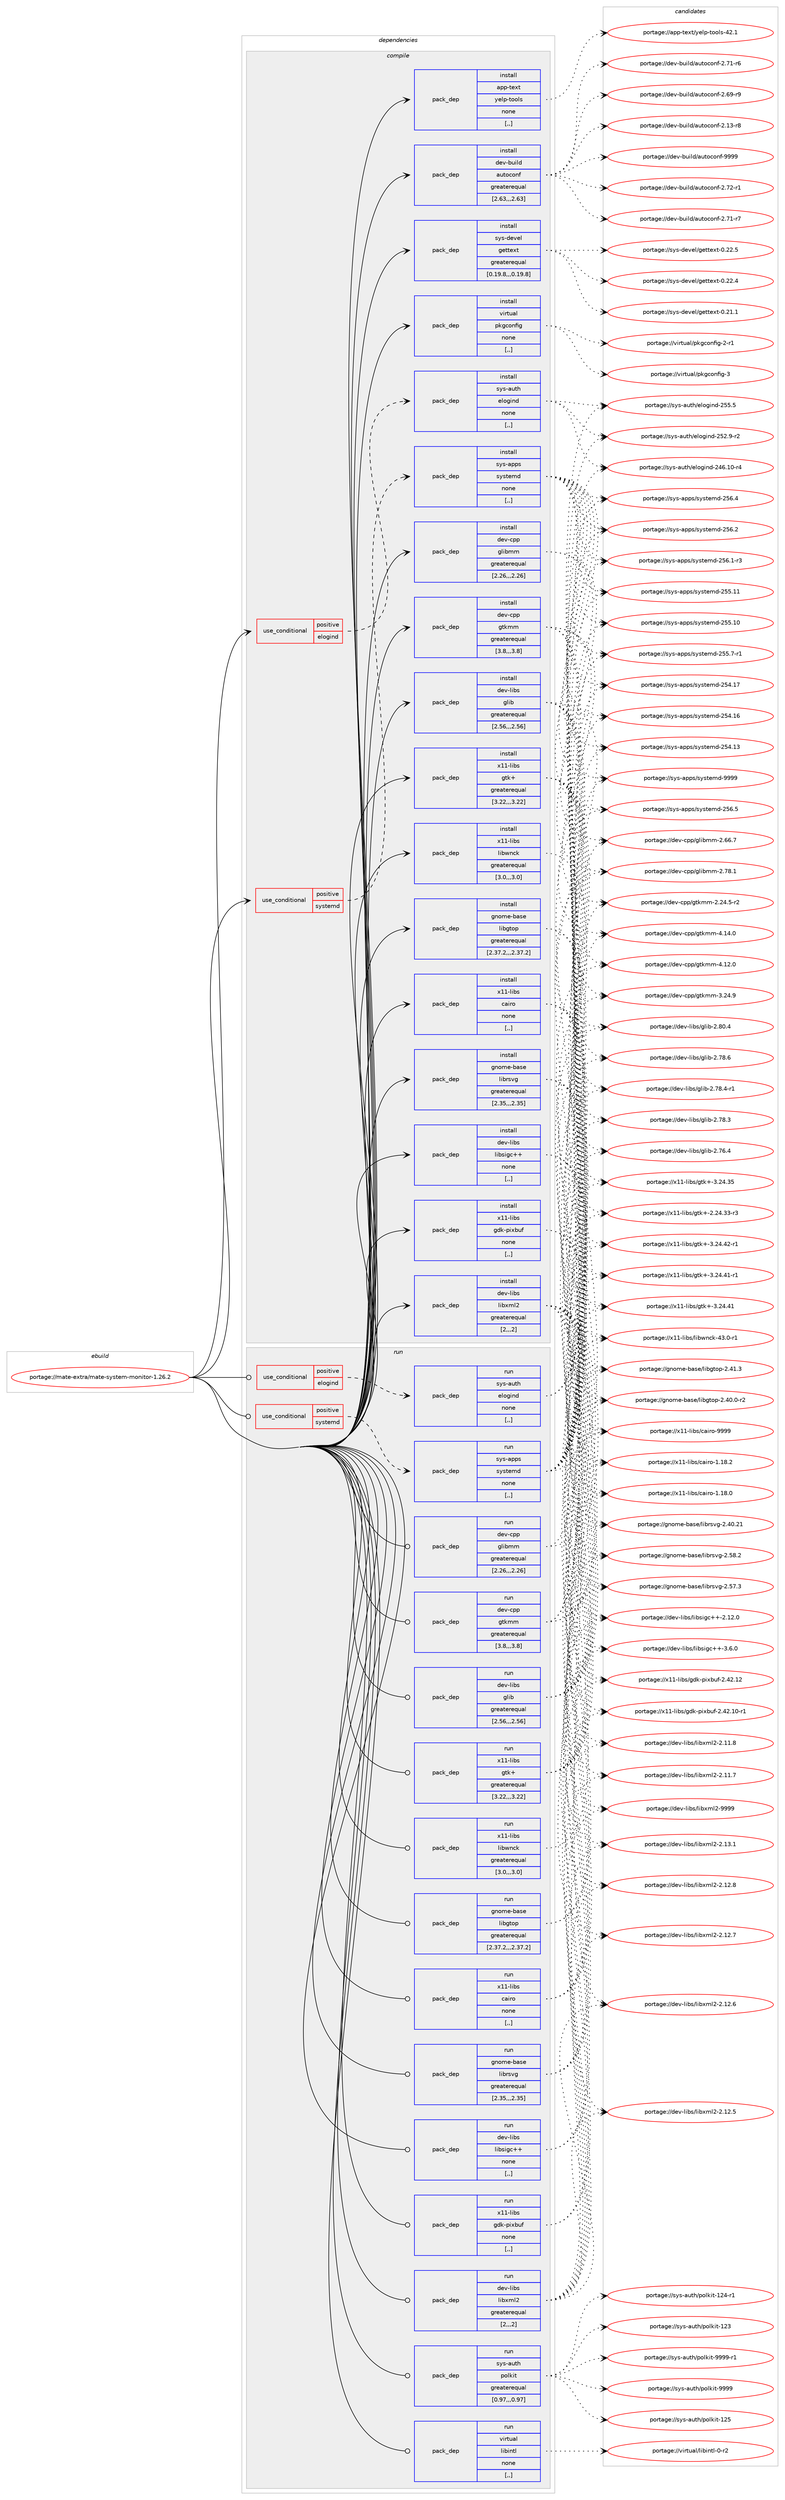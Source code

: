 digraph prolog {

# *************
# Graph options
# *************

newrank=true;
concentrate=true;
compound=true;
graph [rankdir=LR,fontname=Helvetica,fontsize=10,ranksep=1.5];#, ranksep=2.5, nodesep=0.2];
edge  [arrowhead=vee];
node  [fontname=Helvetica,fontsize=10];

# **********
# The ebuild
# **********

subgraph cluster_leftcol {
color=gray;
label=<<i>ebuild</i>>;
id [label="portage://mate-extra/mate-system-monitor-1.26.2", color=red, width=4, href="../mate-extra/mate-system-monitor-1.26.2.svg"];
}

# ****************
# The dependencies
# ****************

subgraph cluster_midcol {
color=gray;
label=<<i>dependencies</i>>;
subgraph cluster_compile {
fillcolor="#eeeeee";
style=filled;
label=<<i>compile</i>>;
subgraph cond203411 {
dependency790173 [label=<<TABLE BORDER="0" CELLBORDER="1" CELLSPACING="0" CELLPADDING="4"><TR><TD ROWSPAN="3" CELLPADDING="10">use_conditional</TD></TR><TR><TD>positive</TD></TR><TR><TD>elogind</TD></TR></TABLE>>, shape=none, color=red];
subgraph pack580688 {
dependency790174 [label=<<TABLE BORDER="0" CELLBORDER="1" CELLSPACING="0" CELLPADDING="4" WIDTH="220"><TR><TD ROWSPAN="6" CELLPADDING="30">pack_dep</TD></TR><TR><TD WIDTH="110">install</TD></TR><TR><TD>sys-auth</TD></TR><TR><TD>elogind</TD></TR><TR><TD>none</TD></TR><TR><TD>[,,]</TD></TR></TABLE>>, shape=none, color=blue];
}
dependency790173:e -> dependency790174:w [weight=20,style="dashed",arrowhead="vee"];
}
id:e -> dependency790173:w [weight=20,style="solid",arrowhead="vee"];
subgraph cond203412 {
dependency790175 [label=<<TABLE BORDER="0" CELLBORDER="1" CELLSPACING="0" CELLPADDING="4"><TR><TD ROWSPAN="3" CELLPADDING="10">use_conditional</TD></TR><TR><TD>positive</TD></TR><TR><TD>systemd</TD></TR></TABLE>>, shape=none, color=red];
subgraph pack580689 {
dependency790176 [label=<<TABLE BORDER="0" CELLBORDER="1" CELLSPACING="0" CELLPADDING="4" WIDTH="220"><TR><TD ROWSPAN="6" CELLPADDING="30">pack_dep</TD></TR><TR><TD WIDTH="110">install</TD></TR><TR><TD>sys-apps</TD></TR><TR><TD>systemd</TD></TR><TR><TD>none</TD></TR><TR><TD>[,,]</TD></TR></TABLE>>, shape=none, color=blue];
}
dependency790175:e -> dependency790176:w [weight=20,style="dashed",arrowhead="vee"];
}
id:e -> dependency790175:w [weight=20,style="solid",arrowhead="vee"];
subgraph pack580690 {
dependency790177 [label=<<TABLE BORDER="0" CELLBORDER="1" CELLSPACING="0" CELLPADDING="4" WIDTH="220"><TR><TD ROWSPAN="6" CELLPADDING="30">pack_dep</TD></TR><TR><TD WIDTH="110">install</TD></TR><TR><TD>app-text</TD></TR><TR><TD>yelp-tools</TD></TR><TR><TD>none</TD></TR><TR><TD>[,,]</TD></TR></TABLE>>, shape=none, color=blue];
}
id:e -> dependency790177:w [weight=20,style="solid",arrowhead="vee"];
subgraph pack580691 {
dependency790178 [label=<<TABLE BORDER="0" CELLBORDER="1" CELLSPACING="0" CELLPADDING="4" WIDTH="220"><TR><TD ROWSPAN="6" CELLPADDING="30">pack_dep</TD></TR><TR><TD WIDTH="110">install</TD></TR><TR><TD>dev-build</TD></TR><TR><TD>autoconf</TD></TR><TR><TD>greaterequal</TD></TR><TR><TD>[2.63,,,2.63]</TD></TR></TABLE>>, shape=none, color=blue];
}
id:e -> dependency790178:w [weight=20,style="solid",arrowhead="vee"];
subgraph pack580692 {
dependency790179 [label=<<TABLE BORDER="0" CELLBORDER="1" CELLSPACING="0" CELLPADDING="4" WIDTH="220"><TR><TD ROWSPAN="6" CELLPADDING="30">pack_dep</TD></TR><TR><TD WIDTH="110">install</TD></TR><TR><TD>dev-cpp</TD></TR><TR><TD>glibmm</TD></TR><TR><TD>greaterequal</TD></TR><TR><TD>[2.26,,,2.26]</TD></TR></TABLE>>, shape=none, color=blue];
}
id:e -> dependency790179:w [weight=20,style="solid",arrowhead="vee"];
subgraph pack580693 {
dependency790180 [label=<<TABLE BORDER="0" CELLBORDER="1" CELLSPACING="0" CELLPADDING="4" WIDTH="220"><TR><TD ROWSPAN="6" CELLPADDING="30">pack_dep</TD></TR><TR><TD WIDTH="110">install</TD></TR><TR><TD>dev-cpp</TD></TR><TR><TD>gtkmm</TD></TR><TR><TD>greaterequal</TD></TR><TR><TD>[3.8,,,3.8]</TD></TR></TABLE>>, shape=none, color=blue];
}
id:e -> dependency790180:w [weight=20,style="solid",arrowhead="vee"];
subgraph pack580694 {
dependency790181 [label=<<TABLE BORDER="0" CELLBORDER="1" CELLSPACING="0" CELLPADDING="4" WIDTH="220"><TR><TD ROWSPAN="6" CELLPADDING="30">pack_dep</TD></TR><TR><TD WIDTH="110">install</TD></TR><TR><TD>dev-libs</TD></TR><TR><TD>glib</TD></TR><TR><TD>greaterequal</TD></TR><TR><TD>[2.56,,,2.56]</TD></TR></TABLE>>, shape=none, color=blue];
}
id:e -> dependency790181:w [weight=20,style="solid",arrowhead="vee"];
subgraph pack580695 {
dependency790182 [label=<<TABLE BORDER="0" CELLBORDER="1" CELLSPACING="0" CELLPADDING="4" WIDTH="220"><TR><TD ROWSPAN="6" CELLPADDING="30">pack_dep</TD></TR><TR><TD WIDTH="110">install</TD></TR><TR><TD>dev-libs</TD></TR><TR><TD>libsigc++</TD></TR><TR><TD>none</TD></TR><TR><TD>[,,]</TD></TR></TABLE>>, shape=none, color=blue];
}
id:e -> dependency790182:w [weight=20,style="solid",arrowhead="vee"];
subgraph pack580696 {
dependency790183 [label=<<TABLE BORDER="0" CELLBORDER="1" CELLSPACING="0" CELLPADDING="4" WIDTH="220"><TR><TD ROWSPAN="6" CELLPADDING="30">pack_dep</TD></TR><TR><TD WIDTH="110">install</TD></TR><TR><TD>dev-libs</TD></TR><TR><TD>libxml2</TD></TR><TR><TD>greaterequal</TD></TR><TR><TD>[2,,,2]</TD></TR></TABLE>>, shape=none, color=blue];
}
id:e -> dependency790183:w [weight=20,style="solid",arrowhead="vee"];
subgraph pack580697 {
dependency790184 [label=<<TABLE BORDER="0" CELLBORDER="1" CELLSPACING="0" CELLPADDING="4" WIDTH="220"><TR><TD ROWSPAN="6" CELLPADDING="30">pack_dep</TD></TR><TR><TD WIDTH="110">install</TD></TR><TR><TD>gnome-base</TD></TR><TR><TD>libgtop</TD></TR><TR><TD>greaterequal</TD></TR><TR><TD>[2.37.2,,,2.37.2]</TD></TR></TABLE>>, shape=none, color=blue];
}
id:e -> dependency790184:w [weight=20,style="solid",arrowhead="vee"];
subgraph pack580698 {
dependency790185 [label=<<TABLE BORDER="0" CELLBORDER="1" CELLSPACING="0" CELLPADDING="4" WIDTH="220"><TR><TD ROWSPAN="6" CELLPADDING="30">pack_dep</TD></TR><TR><TD WIDTH="110">install</TD></TR><TR><TD>gnome-base</TD></TR><TR><TD>librsvg</TD></TR><TR><TD>greaterequal</TD></TR><TR><TD>[2.35,,,2.35]</TD></TR></TABLE>>, shape=none, color=blue];
}
id:e -> dependency790185:w [weight=20,style="solid",arrowhead="vee"];
subgraph pack580699 {
dependency790186 [label=<<TABLE BORDER="0" CELLBORDER="1" CELLSPACING="0" CELLPADDING="4" WIDTH="220"><TR><TD ROWSPAN="6" CELLPADDING="30">pack_dep</TD></TR><TR><TD WIDTH="110">install</TD></TR><TR><TD>sys-devel</TD></TR><TR><TD>gettext</TD></TR><TR><TD>greaterequal</TD></TR><TR><TD>[0.19.8,,,0.19.8]</TD></TR></TABLE>>, shape=none, color=blue];
}
id:e -> dependency790186:w [weight=20,style="solid",arrowhead="vee"];
subgraph pack580700 {
dependency790187 [label=<<TABLE BORDER="0" CELLBORDER="1" CELLSPACING="0" CELLPADDING="4" WIDTH="220"><TR><TD ROWSPAN="6" CELLPADDING="30">pack_dep</TD></TR><TR><TD WIDTH="110">install</TD></TR><TR><TD>virtual</TD></TR><TR><TD>pkgconfig</TD></TR><TR><TD>none</TD></TR><TR><TD>[,,]</TD></TR></TABLE>>, shape=none, color=blue];
}
id:e -> dependency790187:w [weight=20,style="solid",arrowhead="vee"];
subgraph pack580701 {
dependency790188 [label=<<TABLE BORDER="0" CELLBORDER="1" CELLSPACING="0" CELLPADDING="4" WIDTH="220"><TR><TD ROWSPAN="6" CELLPADDING="30">pack_dep</TD></TR><TR><TD WIDTH="110">install</TD></TR><TR><TD>x11-libs</TD></TR><TR><TD>cairo</TD></TR><TR><TD>none</TD></TR><TR><TD>[,,]</TD></TR></TABLE>>, shape=none, color=blue];
}
id:e -> dependency790188:w [weight=20,style="solid",arrowhead="vee"];
subgraph pack580702 {
dependency790189 [label=<<TABLE BORDER="0" CELLBORDER="1" CELLSPACING="0" CELLPADDING="4" WIDTH="220"><TR><TD ROWSPAN="6" CELLPADDING="30">pack_dep</TD></TR><TR><TD WIDTH="110">install</TD></TR><TR><TD>x11-libs</TD></TR><TR><TD>gdk-pixbuf</TD></TR><TR><TD>none</TD></TR><TR><TD>[,,]</TD></TR></TABLE>>, shape=none, color=blue];
}
id:e -> dependency790189:w [weight=20,style="solid",arrowhead="vee"];
subgraph pack580703 {
dependency790190 [label=<<TABLE BORDER="0" CELLBORDER="1" CELLSPACING="0" CELLPADDING="4" WIDTH="220"><TR><TD ROWSPAN="6" CELLPADDING="30">pack_dep</TD></TR><TR><TD WIDTH="110">install</TD></TR><TR><TD>x11-libs</TD></TR><TR><TD>gtk+</TD></TR><TR><TD>greaterequal</TD></TR><TR><TD>[3.22,,,3.22]</TD></TR></TABLE>>, shape=none, color=blue];
}
id:e -> dependency790190:w [weight=20,style="solid",arrowhead="vee"];
subgraph pack580704 {
dependency790191 [label=<<TABLE BORDER="0" CELLBORDER="1" CELLSPACING="0" CELLPADDING="4" WIDTH="220"><TR><TD ROWSPAN="6" CELLPADDING="30">pack_dep</TD></TR><TR><TD WIDTH="110">install</TD></TR><TR><TD>x11-libs</TD></TR><TR><TD>libwnck</TD></TR><TR><TD>greaterequal</TD></TR><TR><TD>[3.0,,,3.0]</TD></TR></TABLE>>, shape=none, color=blue];
}
id:e -> dependency790191:w [weight=20,style="solid",arrowhead="vee"];
}
subgraph cluster_compileandrun {
fillcolor="#eeeeee";
style=filled;
label=<<i>compile and run</i>>;
}
subgraph cluster_run {
fillcolor="#eeeeee";
style=filled;
label=<<i>run</i>>;
subgraph cond203413 {
dependency790192 [label=<<TABLE BORDER="0" CELLBORDER="1" CELLSPACING="0" CELLPADDING="4"><TR><TD ROWSPAN="3" CELLPADDING="10">use_conditional</TD></TR><TR><TD>positive</TD></TR><TR><TD>elogind</TD></TR></TABLE>>, shape=none, color=red];
subgraph pack580705 {
dependency790193 [label=<<TABLE BORDER="0" CELLBORDER="1" CELLSPACING="0" CELLPADDING="4" WIDTH="220"><TR><TD ROWSPAN="6" CELLPADDING="30">pack_dep</TD></TR><TR><TD WIDTH="110">run</TD></TR><TR><TD>sys-auth</TD></TR><TR><TD>elogind</TD></TR><TR><TD>none</TD></TR><TR><TD>[,,]</TD></TR></TABLE>>, shape=none, color=blue];
}
dependency790192:e -> dependency790193:w [weight=20,style="dashed",arrowhead="vee"];
}
id:e -> dependency790192:w [weight=20,style="solid",arrowhead="odot"];
subgraph cond203414 {
dependency790194 [label=<<TABLE BORDER="0" CELLBORDER="1" CELLSPACING="0" CELLPADDING="4"><TR><TD ROWSPAN="3" CELLPADDING="10">use_conditional</TD></TR><TR><TD>positive</TD></TR><TR><TD>systemd</TD></TR></TABLE>>, shape=none, color=red];
subgraph pack580706 {
dependency790195 [label=<<TABLE BORDER="0" CELLBORDER="1" CELLSPACING="0" CELLPADDING="4" WIDTH="220"><TR><TD ROWSPAN="6" CELLPADDING="30">pack_dep</TD></TR><TR><TD WIDTH="110">run</TD></TR><TR><TD>sys-apps</TD></TR><TR><TD>systemd</TD></TR><TR><TD>none</TD></TR><TR><TD>[,,]</TD></TR></TABLE>>, shape=none, color=blue];
}
dependency790194:e -> dependency790195:w [weight=20,style="dashed",arrowhead="vee"];
}
id:e -> dependency790194:w [weight=20,style="solid",arrowhead="odot"];
subgraph pack580707 {
dependency790196 [label=<<TABLE BORDER="0" CELLBORDER="1" CELLSPACING="0" CELLPADDING="4" WIDTH="220"><TR><TD ROWSPAN="6" CELLPADDING="30">pack_dep</TD></TR><TR><TD WIDTH="110">run</TD></TR><TR><TD>dev-cpp</TD></TR><TR><TD>glibmm</TD></TR><TR><TD>greaterequal</TD></TR><TR><TD>[2.26,,,2.26]</TD></TR></TABLE>>, shape=none, color=blue];
}
id:e -> dependency790196:w [weight=20,style="solid",arrowhead="odot"];
subgraph pack580708 {
dependency790197 [label=<<TABLE BORDER="0" CELLBORDER="1" CELLSPACING="0" CELLPADDING="4" WIDTH="220"><TR><TD ROWSPAN="6" CELLPADDING="30">pack_dep</TD></TR><TR><TD WIDTH="110">run</TD></TR><TR><TD>dev-cpp</TD></TR><TR><TD>gtkmm</TD></TR><TR><TD>greaterequal</TD></TR><TR><TD>[3.8,,,3.8]</TD></TR></TABLE>>, shape=none, color=blue];
}
id:e -> dependency790197:w [weight=20,style="solid",arrowhead="odot"];
subgraph pack580709 {
dependency790198 [label=<<TABLE BORDER="0" CELLBORDER="1" CELLSPACING="0" CELLPADDING="4" WIDTH="220"><TR><TD ROWSPAN="6" CELLPADDING="30">pack_dep</TD></TR><TR><TD WIDTH="110">run</TD></TR><TR><TD>dev-libs</TD></TR><TR><TD>glib</TD></TR><TR><TD>greaterequal</TD></TR><TR><TD>[2.56,,,2.56]</TD></TR></TABLE>>, shape=none, color=blue];
}
id:e -> dependency790198:w [weight=20,style="solid",arrowhead="odot"];
subgraph pack580710 {
dependency790199 [label=<<TABLE BORDER="0" CELLBORDER="1" CELLSPACING="0" CELLPADDING="4" WIDTH="220"><TR><TD ROWSPAN="6" CELLPADDING="30">pack_dep</TD></TR><TR><TD WIDTH="110">run</TD></TR><TR><TD>dev-libs</TD></TR><TR><TD>libsigc++</TD></TR><TR><TD>none</TD></TR><TR><TD>[,,]</TD></TR></TABLE>>, shape=none, color=blue];
}
id:e -> dependency790199:w [weight=20,style="solid",arrowhead="odot"];
subgraph pack580711 {
dependency790200 [label=<<TABLE BORDER="0" CELLBORDER="1" CELLSPACING="0" CELLPADDING="4" WIDTH="220"><TR><TD ROWSPAN="6" CELLPADDING="30">pack_dep</TD></TR><TR><TD WIDTH="110">run</TD></TR><TR><TD>dev-libs</TD></TR><TR><TD>libxml2</TD></TR><TR><TD>greaterequal</TD></TR><TR><TD>[2,,,2]</TD></TR></TABLE>>, shape=none, color=blue];
}
id:e -> dependency790200:w [weight=20,style="solid",arrowhead="odot"];
subgraph pack580712 {
dependency790201 [label=<<TABLE BORDER="0" CELLBORDER="1" CELLSPACING="0" CELLPADDING="4" WIDTH="220"><TR><TD ROWSPAN="6" CELLPADDING="30">pack_dep</TD></TR><TR><TD WIDTH="110">run</TD></TR><TR><TD>gnome-base</TD></TR><TR><TD>libgtop</TD></TR><TR><TD>greaterequal</TD></TR><TR><TD>[2.37.2,,,2.37.2]</TD></TR></TABLE>>, shape=none, color=blue];
}
id:e -> dependency790201:w [weight=20,style="solid",arrowhead="odot"];
subgraph pack580713 {
dependency790202 [label=<<TABLE BORDER="0" CELLBORDER="1" CELLSPACING="0" CELLPADDING="4" WIDTH="220"><TR><TD ROWSPAN="6" CELLPADDING="30">pack_dep</TD></TR><TR><TD WIDTH="110">run</TD></TR><TR><TD>gnome-base</TD></TR><TR><TD>librsvg</TD></TR><TR><TD>greaterequal</TD></TR><TR><TD>[2.35,,,2.35]</TD></TR></TABLE>>, shape=none, color=blue];
}
id:e -> dependency790202:w [weight=20,style="solid",arrowhead="odot"];
subgraph pack580714 {
dependency790203 [label=<<TABLE BORDER="0" CELLBORDER="1" CELLSPACING="0" CELLPADDING="4" WIDTH="220"><TR><TD ROWSPAN="6" CELLPADDING="30">pack_dep</TD></TR><TR><TD WIDTH="110">run</TD></TR><TR><TD>sys-auth</TD></TR><TR><TD>polkit</TD></TR><TR><TD>greaterequal</TD></TR><TR><TD>[0.97,,,0.97]</TD></TR></TABLE>>, shape=none, color=blue];
}
id:e -> dependency790203:w [weight=20,style="solid",arrowhead="odot"];
subgraph pack580715 {
dependency790204 [label=<<TABLE BORDER="0" CELLBORDER="1" CELLSPACING="0" CELLPADDING="4" WIDTH="220"><TR><TD ROWSPAN="6" CELLPADDING="30">pack_dep</TD></TR><TR><TD WIDTH="110">run</TD></TR><TR><TD>virtual</TD></TR><TR><TD>libintl</TD></TR><TR><TD>none</TD></TR><TR><TD>[,,]</TD></TR></TABLE>>, shape=none, color=blue];
}
id:e -> dependency790204:w [weight=20,style="solid",arrowhead="odot"];
subgraph pack580716 {
dependency790205 [label=<<TABLE BORDER="0" CELLBORDER="1" CELLSPACING="0" CELLPADDING="4" WIDTH="220"><TR><TD ROWSPAN="6" CELLPADDING="30">pack_dep</TD></TR><TR><TD WIDTH="110">run</TD></TR><TR><TD>x11-libs</TD></TR><TR><TD>cairo</TD></TR><TR><TD>none</TD></TR><TR><TD>[,,]</TD></TR></TABLE>>, shape=none, color=blue];
}
id:e -> dependency790205:w [weight=20,style="solid",arrowhead="odot"];
subgraph pack580717 {
dependency790206 [label=<<TABLE BORDER="0" CELLBORDER="1" CELLSPACING="0" CELLPADDING="4" WIDTH="220"><TR><TD ROWSPAN="6" CELLPADDING="30">pack_dep</TD></TR><TR><TD WIDTH="110">run</TD></TR><TR><TD>x11-libs</TD></TR><TR><TD>gdk-pixbuf</TD></TR><TR><TD>none</TD></TR><TR><TD>[,,]</TD></TR></TABLE>>, shape=none, color=blue];
}
id:e -> dependency790206:w [weight=20,style="solid",arrowhead="odot"];
subgraph pack580718 {
dependency790207 [label=<<TABLE BORDER="0" CELLBORDER="1" CELLSPACING="0" CELLPADDING="4" WIDTH="220"><TR><TD ROWSPAN="6" CELLPADDING="30">pack_dep</TD></TR><TR><TD WIDTH="110">run</TD></TR><TR><TD>x11-libs</TD></TR><TR><TD>gtk+</TD></TR><TR><TD>greaterequal</TD></TR><TR><TD>[3.22,,,3.22]</TD></TR></TABLE>>, shape=none, color=blue];
}
id:e -> dependency790207:w [weight=20,style="solid",arrowhead="odot"];
subgraph pack580719 {
dependency790208 [label=<<TABLE BORDER="0" CELLBORDER="1" CELLSPACING="0" CELLPADDING="4" WIDTH="220"><TR><TD ROWSPAN="6" CELLPADDING="30">pack_dep</TD></TR><TR><TD WIDTH="110">run</TD></TR><TR><TD>x11-libs</TD></TR><TR><TD>libwnck</TD></TR><TR><TD>greaterequal</TD></TR><TR><TD>[3.0,,,3.0]</TD></TR></TABLE>>, shape=none, color=blue];
}
id:e -> dependency790208:w [weight=20,style="solid",arrowhead="odot"];
}
}

# **************
# The candidates
# **************

subgraph cluster_choices {
rank=same;
color=gray;
label=<<i>candidates</i>>;

subgraph choice580688 {
color=black;
nodesep=1;
choice115121115459711711610447101108111103105110100455053534653 [label="portage://sys-auth/elogind-255.5", color=red, width=4,href="../sys-auth/elogind-255.5.svg"];
choice1151211154597117116104471011081111031051101004550535046574511450 [label="portage://sys-auth/elogind-252.9-r2", color=red, width=4,href="../sys-auth/elogind-252.9-r2.svg"];
choice115121115459711711610447101108111103105110100455052544649484511452 [label="portage://sys-auth/elogind-246.10-r4", color=red, width=4,href="../sys-auth/elogind-246.10-r4.svg"];
dependency790174:e -> choice115121115459711711610447101108111103105110100455053534653:w [style=dotted,weight="100"];
dependency790174:e -> choice1151211154597117116104471011081111031051101004550535046574511450:w [style=dotted,weight="100"];
dependency790174:e -> choice115121115459711711610447101108111103105110100455052544649484511452:w [style=dotted,weight="100"];
}
subgraph choice580689 {
color=black;
nodesep=1;
choice1151211154597112112115471151211151161011091004557575757 [label="portage://sys-apps/systemd-9999", color=red, width=4,href="../sys-apps/systemd-9999.svg"];
choice115121115459711211211547115121115116101109100455053544653 [label="portage://sys-apps/systemd-256.5", color=red, width=4,href="../sys-apps/systemd-256.5.svg"];
choice115121115459711211211547115121115116101109100455053544652 [label="portage://sys-apps/systemd-256.4", color=red, width=4,href="../sys-apps/systemd-256.4.svg"];
choice115121115459711211211547115121115116101109100455053544650 [label="portage://sys-apps/systemd-256.2", color=red, width=4,href="../sys-apps/systemd-256.2.svg"];
choice1151211154597112112115471151211151161011091004550535446494511451 [label="portage://sys-apps/systemd-256.1-r3", color=red, width=4,href="../sys-apps/systemd-256.1-r3.svg"];
choice11512111545971121121154711512111511610110910045505353464949 [label="portage://sys-apps/systemd-255.11", color=red, width=4,href="../sys-apps/systemd-255.11.svg"];
choice11512111545971121121154711512111511610110910045505353464948 [label="portage://sys-apps/systemd-255.10", color=red, width=4,href="../sys-apps/systemd-255.10.svg"];
choice1151211154597112112115471151211151161011091004550535346554511449 [label="portage://sys-apps/systemd-255.7-r1", color=red, width=4,href="../sys-apps/systemd-255.7-r1.svg"];
choice11512111545971121121154711512111511610110910045505352464955 [label="portage://sys-apps/systemd-254.17", color=red, width=4,href="../sys-apps/systemd-254.17.svg"];
choice11512111545971121121154711512111511610110910045505352464954 [label="portage://sys-apps/systemd-254.16", color=red, width=4,href="../sys-apps/systemd-254.16.svg"];
choice11512111545971121121154711512111511610110910045505352464951 [label="portage://sys-apps/systemd-254.13", color=red, width=4,href="../sys-apps/systemd-254.13.svg"];
dependency790176:e -> choice1151211154597112112115471151211151161011091004557575757:w [style=dotted,weight="100"];
dependency790176:e -> choice115121115459711211211547115121115116101109100455053544653:w [style=dotted,weight="100"];
dependency790176:e -> choice115121115459711211211547115121115116101109100455053544652:w [style=dotted,weight="100"];
dependency790176:e -> choice115121115459711211211547115121115116101109100455053544650:w [style=dotted,weight="100"];
dependency790176:e -> choice1151211154597112112115471151211151161011091004550535446494511451:w [style=dotted,weight="100"];
dependency790176:e -> choice11512111545971121121154711512111511610110910045505353464949:w [style=dotted,weight="100"];
dependency790176:e -> choice11512111545971121121154711512111511610110910045505353464948:w [style=dotted,weight="100"];
dependency790176:e -> choice1151211154597112112115471151211151161011091004550535346554511449:w [style=dotted,weight="100"];
dependency790176:e -> choice11512111545971121121154711512111511610110910045505352464955:w [style=dotted,weight="100"];
dependency790176:e -> choice11512111545971121121154711512111511610110910045505352464954:w [style=dotted,weight="100"];
dependency790176:e -> choice11512111545971121121154711512111511610110910045505352464951:w [style=dotted,weight="100"];
}
subgraph choice580690 {
color=black;
nodesep=1;
choice971121124511610112011647121101108112451161111111081154552504649 [label="portage://app-text/yelp-tools-42.1", color=red, width=4,href="../app-text/yelp-tools-42.1.svg"];
dependency790177:e -> choice971121124511610112011647121101108112451161111111081154552504649:w [style=dotted,weight="100"];
}
subgraph choice580691 {
color=black;
nodesep=1;
choice10010111845981171051081004797117116111991111101024557575757 [label="portage://dev-build/autoconf-9999", color=red, width=4,href="../dev-build/autoconf-9999.svg"];
choice100101118459811710510810047971171161119911111010245504655504511449 [label="portage://dev-build/autoconf-2.72-r1", color=red, width=4,href="../dev-build/autoconf-2.72-r1.svg"];
choice100101118459811710510810047971171161119911111010245504655494511455 [label="portage://dev-build/autoconf-2.71-r7", color=red, width=4,href="../dev-build/autoconf-2.71-r7.svg"];
choice100101118459811710510810047971171161119911111010245504655494511454 [label="portage://dev-build/autoconf-2.71-r6", color=red, width=4,href="../dev-build/autoconf-2.71-r6.svg"];
choice100101118459811710510810047971171161119911111010245504654574511457 [label="portage://dev-build/autoconf-2.69-r9", color=red, width=4,href="../dev-build/autoconf-2.69-r9.svg"];
choice100101118459811710510810047971171161119911111010245504649514511456 [label="portage://dev-build/autoconf-2.13-r8", color=red, width=4,href="../dev-build/autoconf-2.13-r8.svg"];
dependency790178:e -> choice10010111845981171051081004797117116111991111101024557575757:w [style=dotted,weight="100"];
dependency790178:e -> choice100101118459811710510810047971171161119911111010245504655504511449:w [style=dotted,weight="100"];
dependency790178:e -> choice100101118459811710510810047971171161119911111010245504655494511455:w [style=dotted,weight="100"];
dependency790178:e -> choice100101118459811710510810047971171161119911111010245504655494511454:w [style=dotted,weight="100"];
dependency790178:e -> choice100101118459811710510810047971171161119911111010245504654574511457:w [style=dotted,weight="100"];
dependency790178:e -> choice100101118459811710510810047971171161119911111010245504649514511456:w [style=dotted,weight="100"];
}
subgraph choice580692 {
color=black;
nodesep=1;
choice1001011184599112112471031081059810910945504655564649 [label="portage://dev-cpp/glibmm-2.78.1", color=red, width=4,href="../dev-cpp/glibmm-2.78.1.svg"];
choice1001011184599112112471031081059810910945504654544655 [label="portage://dev-cpp/glibmm-2.66.7", color=red, width=4,href="../dev-cpp/glibmm-2.66.7.svg"];
dependency790179:e -> choice1001011184599112112471031081059810910945504655564649:w [style=dotted,weight="100"];
dependency790179:e -> choice1001011184599112112471031081059810910945504654544655:w [style=dotted,weight="100"];
}
subgraph choice580693 {
color=black;
nodesep=1;
choice10010111845991121124710311610710910945524649524648 [label="portage://dev-cpp/gtkmm-4.14.0", color=red, width=4,href="../dev-cpp/gtkmm-4.14.0.svg"];
choice10010111845991121124710311610710910945524649504648 [label="portage://dev-cpp/gtkmm-4.12.0", color=red, width=4,href="../dev-cpp/gtkmm-4.12.0.svg"];
choice10010111845991121124710311610710910945514650524657 [label="portage://dev-cpp/gtkmm-3.24.9", color=red, width=4,href="../dev-cpp/gtkmm-3.24.9.svg"];
choice100101118459911211247103116107109109455046505246534511450 [label="portage://dev-cpp/gtkmm-2.24.5-r2", color=red, width=4,href="../dev-cpp/gtkmm-2.24.5-r2.svg"];
dependency790180:e -> choice10010111845991121124710311610710910945524649524648:w [style=dotted,weight="100"];
dependency790180:e -> choice10010111845991121124710311610710910945524649504648:w [style=dotted,weight="100"];
dependency790180:e -> choice10010111845991121124710311610710910945514650524657:w [style=dotted,weight="100"];
dependency790180:e -> choice100101118459911211247103116107109109455046505246534511450:w [style=dotted,weight="100"];
}
subgraph choice580694 {
color=black;
nodesep=1;
choice1001011184510810598115471031081059845504656484652 [label="portage://dev-libs/glib-2.80.4", color=red, width=4,href="../dev-libs/glib-2.80.4.svg"];
choice1001011184510810598115471031081059845504655564654 [label="portage://dev-libs/glib-2.78.6", color=red, width=4,href="../dev-libs/glib-2.78.6.svg"];
choice10010111845108105981154710310810598455046555646524511449 [label="portage://dev-libs/glib-2.78.4-r1", color=red, width=4,href="../dev-libs/glib-2.78.4-r1.svg"];
choice1001011184510810598115471031081059845504655564651 [label="portage://dev-libs/glib-2.78.3", color=red, width=4,href="../dev-libs/glib-2.78.3.svg"];
choice1001011184510810598115471031081059845504655544652 [label="portage://dev-libs/glib-2.76.4", color=red, width=4,href="../dev-libs/glib-2.76.4.svg"];
dependency790181:e -> choice1001011184510810598115471031081059845504656484652:w [style=dotted,weight="100"];
dependency790181:e -> choice1001011184510810598115471031081059845504655564654:w [style=dotted,weight="100"];
dependency790181:e -> choice10010111845108105981154710310810598455046555646524511449:w [style=dotted,weight="100"];
dependency790181:e -> choice1001011184510810598115471031081059845504655564651:w [style=dotted,weight="100"];
dependency790181:e -> choice1001011184510810598115471031081059845504655544652:w [style=dotted,weight="100"];
}
subgraph choice580695 {
color=black;
nodesep=1;
choice10010111845108105981154710810598115105103994343455146544648 [label="portage://dev-libs/libsigc++-3.6.0", color=red, width=4,href="../dev-libs/libsigc++-3.6.0.svg"];
choice1001011184510810598115471081059811510510399434345504649504648 [label="portage://dev-libs/libsigc++-2.12.0", color=red, width=4,href="../dev-libs/libsigc++-2.12.0.svg"];
dependency790182:e -> choice10010111845108105981154710810598115105103994343455146544648:w [style=dotted,weight="100"];
dependency790182:e -> choice1001011184510810598115471081059811510510399434345504649504648:w [style=dotted,weight="100"];
}
subgraph choice580696 {
color=black;
nodesep=1;
choice10010111845108105981154710810598120109108504557575757 [label="portage://dev-libs/libxml2-9999", color=red, width=4,href="../dev-libs/libxml2-9999.svg"];
choice100101118451081059811547108105981201091085045504649514649 [label="portage://dev-libs/libxml2-2.13.1", color=red, width=4,href="../dev-libs/libxml2-2.13.1.svg"];
choice100101118451081059811547108105981201091085045504649504656 [label="portage://dev-libs/libxml2-2.12.8", color=red, width=4,href="../dev-libs/libxml2-2.12.8.svg"];
choice100101118451081059811547108105981201091085045504649504655 [label="portage://dev-libs/libxml2-2.12.7", color=red, width=4,href="../dev-libs/libxml2-2.12.7.svg"];
choice100101118451081059811547108105981201091085045504649504654 [label="portage://dev-libs/libxml2-2.12.6", color=red, width=4,href="../dev-libs/libxml2-2.12.6.svg"];
choice100101118451081059811547108105981201091085045504649504653 [label="portage://dev-libs/libxml2-2.12.5", color=red, width=4,href="../dev-libs/libxml2-2.12.5.svg"];
choice100101118451081059811547108105981201091085045504649494656 [label="portage://dev-libs/libxml2-2.11.8", color=red, width=4,href="../dev-libs/libxml2-2.11.8.svg"];
choice100101118451081059811547108105981201091085045504649494655 [label="portage://dev-libs/libxml2-2.11.7", color=red, width=4,href="../dev-libs/libxml2-2.11.7.svg"];
dependency790183:e -> choice10010111845108105981154710810598120109108504557575757:w [style=dotted,weight="100"];
dependency790183:e -> choice100101118451081059811547108105981201091085045504649514649:w [style=dotted,weight="100"];
dependency790183:e -> choice100101118451081059811547108105981201091085045504649504656:w [style=dotted,weight="100"];
dependency790183:e -> choice100101118451081059811547108105981201091085045504649504655:w [style=dotted,weight="100"];
dependency790183:e -> choice100101118451081059811547108105981201091085045504649504654:w [style=dotted,weight="100"];
dependency790183:e -> choice100101118451081059811547108105981201091085045504649504653:w [style=dotted,weight="100"];
dependency790183:e -> choice100101118451081059811547108105981201091085045504649494656:w [style=dotted,weight="100"];
dependency790183:e -> choice100101118451081059811547108105981201091085045504649494655:w [style=dotted,weight="100"];
}
subgraph choice580697 {
color=black;
nodesep=1;
choice103110111109101459897115101471081059810311611111245504652494651 [label="portage://gnome-base/libgtop-2.41.3", color=red, width=4,href="../gnome-base/libgtop-2.41.3.svg"];
choice1031101111091014598971151014710810598103116111112455046524846484511450 [label="portage://gnome-base/libgtop-2.40.0-r2", color=red, width=4,href="../gnome-base/libgtop-2.40.0-r2.svg"];
dependency790184:e -> choice103110111109101459897115101471081059810311611111245504652494651:w [style=dotted,weight="100"];
dependency790184:e -> choice1031101111091014598971151014710810598103116111112455046524846484511450:w [style=dotted,weight="100"];
}
subgraph choice580698 {
color=black;
nodesep=1;
choice103110111109101459897115101471081059811411511810345504653564650 [label="portage://gnome-base/librsvg-2.58.2", color=red, width=4,href="../gnome-base/librsvg-2.58.2.svg"];
choice103110111109101459897115101471081059811411511810345504653554651 [label="portage://gnome-base/librsvg-2.57.3", color=red, width=4,href="../gnome-base/librsvg-2.57.3.svg"];
choice10311011110910145989711510147108105981141151181034550465248465049 [label="portage://gnome-base/librsvg-2.40.21", color=red, width=4,href="../gnome-base/librsvg-2.40.21.svg"];
dependency790185:e -> choice103110111109101459897115101471081059811411511810345504653564650:w [style=dotted,weight="100"];
dependency790185:e -> choice103110111109101459897115101471081059811411511810345504653554651:w [style=dotted,weight="100"];
dependency790185:e -> choice10311011110910145989711510147108105981141151181034550465248465049:w [style=dotted,weight="100"];
}
subgraph choice580699 {
color=black;
nodesep=1;
choice115121115451001011181011084710310111611610112011645484650504653 [label="portage://sys-devel/gettext-0.22.5", color=red, width=4,href="../sys-devel/gettext-0.22.5.svg"];
choice115121115451001011181011084710310111611610112011645484650504652 [label="portage://sys-devel/gettext-0.22.4", color=red, width=4,href="../sys-devel/gettext-0.22.4.svg"];
choice115121115451001011181011084710310111611610112011645484650494649 [label="portage://sys-devel/gettext-0.21.1", color=red, width=4,href="../sys-devel/gettext-0.21.1.svg"];
dependency790186:e -> choice115121115451001011181011084710310111611610112011645484650504653:w [style=dotted,weight="100"];
dependency790186:e -> choice115121115451001011181011084710310111611610112011645484650504652:w [style=dotted,weight="100"];
dependency790186:e -> choice115121115451001011181011084710310111611610112011645484650494649:w [style=dotted,weight="100"];
}
subgraph choice580700 {
color=black;
nodesep=1;
choice1181051141161179710847112107103991111101021051034551 [label="portage://virtual/pkgconfig-3", color=red, width=4,href="../virtual/pkgconfig-3.svg"];
choice11810511411611797108471121071039911111010210510345504511449 [label="portage://virtual/pkgconfig-2-r1", color=red, width=4,href="../virtual/pkgconfig-2-r1.svg"];
dependency790187:e -> choice1181051141161179710847112107103991111101021051034551:w [style=dotted,weight="100"];
dependency790187:e -> choice11810511411611797108471121071039911111010210510345504511449:w [style=dotted,weight="100"];
}
subgraph choice580701 {
color=black;
nodesep=1;
choice120494945108105981154799971051141114557575757 [label="portage://x11-libs/cairo-9999", color=red, width=4,href="../x11-libs/cairo-9999.svg"];
choice1204949451081059811547999710511411145494649564650 [label="portage://x11-libs/cairo-1.18.2", color=red, width=4,href="../x11-libs/cairo-1.18.2.svg"];
choice1204949451081059811547999710511411145494649564648 [label="portage://x11-libs/cairo-1.18.0", color=red, width=4,href="../x11-libs/cairo-1.18.0.svg"];
dependency790188:e -> choice120494945108105981154799971051141114557575757:w [style=dotted,weight="100"];
dependency790188:e -> choice1204949451081059811547999710511411145494649564650:w [style=dotted,weight="100"];
dependency790188:e -> choice1204949451081059811547999710511411145494649564648:w [style=dotted,weight="100"];
}
subgraph choice580702 {
color=black;
nodesep=1;
choice120494945108105981154710310010745112105120981171024550465250464950 [label="portage://x11-libs/gdk-pixbuf-2.42.12", color=red, width=4,href="../x11-libs/gdk-pixbuf-2.42.12.svg"];
choice1204949451081059811547103100107451121051209811710245504652504649484511449 [label="portage://x11-libs/gdk-pixbuf-2.42.10-r1", color=red, width=4,href="../x11-libs/gdk-pixbuf-2.42.10-r1.svg"];
dependency790189:e -> choice120494945108105981154710310010745112105120981171024550465250464950:w [style=dotted,weight="100"];
dependency790189:e -> choice1204949451081059811547103100107451121051209811710245504652504649484511449:w [style=dotted,weight="100"];
}
subgraph choice580703 {
color=black;
nodesep=1;
choice12049494510810598115471031161074345514650524652504511449 [label="portage://x11-libs/gtk+-3.24.42-r1", color=red, width=4,href="../x11-libs/gtk+-3.24.42-r1.svg"];
choice12049494510810598115471031161074345514650524652494511449 [label="portage://x11-libs/gtk+-3.24.41-r1", color=red, width=4,href="../x11-libs/gtk+-3.24.41-r1.svg"];
choice1204949451081059811547103116107434551465052465249 [label="portage://x11-libs/gtk+-3.24.41", color=red, width=4,href="../x11-libs/gtk+-3.24.41.svg"];
choice1204949451081059811547103116107434551465052465153 [label="portage://x11-libs/gtk+-3.24.35", color=red, width=4,href="../x11-libs/gtk+-3.24.35.svg"];
choice12049494510810598115471031161074345504650524651514511451 [label="portage://x11-libs/gtk+-2.24.33-r3", color=red, width=4,href="../x11-libs/gtk+-2.24.33-r3.svg"];
dependency790190:e -> choice12049494510810598115471031161074345514650524652504511449:w [style=dotted,weight="100"];
dependency790190:e -> choice12049494510810598115471031161074345514650524652494511449:w [style=dotted,weight="100"];
dependency790190:e -> choice1204949451081059811547103116107434551465052465249:w [style=dotted,weight="100"];
dependency790190:e -> choice1204949451081059811547103116107434551465052465153:w [style=dotted,weight="100"];
dependency790190:e -> choice12049494510810598115471031161074345504650524651514511451:w [style=dotted,weight="100"];
}
subgraph choice580704 {
color=black;
nodesep=1;
choice1204949451081059811547108105981191109910745525146484511449 [label="portage://x11-libs/libwnck-43.0-r1", color=red, width=4,href="../x11-libs/libwnck-43.0-r1.svg"];
dependency790191:e -> choice1204949451081059811547108105981191109910745525146484511449:w [style=dotted,weight="100"];
}
subgraph choice580705 {
color=black;
nodesep=1;
choice115121115459711711610447101108111103105110100455053534653 [label="portage://sys-auth/elogind-255.5", color=red, width=4,href="../sys-auth/elogind-255.5.svg"];
choice1151211154597117116104471011081111031051101004550535046574511450 [label="portage://sys-auth/elogind-252.9-r2", color=red, width=4,href="../sys-auth/elogind-252.9-r2.svg"];
choice115121115459711711610447101108111103105110100455052544649484511452 [label="portage://sys-auth/elogind-246.10-r4", color=red, width=4,href="../sys-auth/elogind-246.10-r4.svg"];
dependency790193:e -> choice115121115459711711610447101108111103105110100455053534653:w [style=dotted,weight="100"];
dependency790193:e -> choice1151211154597117116104471011081111031051101004550535046574511450:w [style=dotted,weight="100"];
dependency790193:e -> choice115121115459711711610447101108111103105110100455052544649484511452:w [style=dotted,weight="100"];
}
subgraph choice580706 {
color=black;
nodesep=1;
choice1151211154597112112115471151211151161011091004557575757 [label="portage://sys-apps/systemd-9999", color=red, width=4,href="../sys-apps/systemd-9999.svg"];
choice115121115459711211211547115121115116101109100455053544653 [label="portage://sys-apps/systemd-256.5", color=red, width=4,href="../sys-apps/systemd-256.5.svg"];
choice115121115459711211211547115121115116101109100455053544652 [label="portage://sys-apps/systemd-256.4", color=red, width=4,href="../sys-apps/systemd-256.4.svg"];
choice115121115459711211211547115121115116101109100455053544650 [label="portage://sys-apps/systemd-256.2", color=red, width=4,href="../sys-apps/systemd-256.2.svg"];
choice1151211154597112112115471151211151161011091004550535446494511451 [label="portage://sys-apps/systemd-256.1-r3", color=red, width=4,href="../sys-apps/systemd-256.1-r3.svg"];
choice11512111545971121121154711512111511610110910045505353464949 [label="portage://sys-apps/systemd-255.11", color=red, width=4,href="../sys-apps/systemd-255.11.svg"];
choice11512111545971121121154711512111511610110910045505353464948 [label="portage://sys-apps/systemd-255.10", color=red, width=4,href="../sys-apps/systemd-255.10.svg"];
choice1151211154597112112115471151211151161011091004550535346554511449 [label="portage://sys-apps/systemd-255.7-r1", color=red, width=4,href="../sys-apps/systemd-255.7-r1.svg"];
choice11512111545971121121154711512111511610110910045505352464955 [label="portage://sys-apps/systemd-254.17", color=red, width=4,href="../sys-apps/systemd-254.17.svg"];
choice11512111545971121121154711512111511610110910045505352464954 [label="portage://sys-apps/systemd-254.16", color=red, width=4,href="../sys-apps/systemd-254.16.svg"];
choice11512111545971121121154711512111511610110910045505352464951 [label="portage://sys-apps/systemd-254.13", color=red, width=4,href="../sys-apps/systemd-254.13.svg"];
dependency790195:e -> choice1151211154597112112115471151211151161011091004557575757:w [style=dotted,weight="100"];
dependency790195:e -> choice115121115459711211211547115121115116101109100455053544653:w [style=dotted,weight="100"];
dependency790195:e -> choice115121115459711211211547115121115116101109100455053544652:w [style=dotted,weight="100"];
dependency790195:e -> choice115121115459711211211547115121115116101109100455053544650:w [style=dotted,weight="100"];
dependency790195:e -> choice1151211154597112112115471151211151161011091004550535446494511451:w [style=dotted,weight="100"];
dependency790195:e -> choice11512111545971121121154711512111511610110910045505353464949:w [style=dotted,weight="100"];
dependency790195:e -> choice11512111545971121121154711512111511610110910045505353464948:w [style=dotted,weight="100"];
dependency790195:e -> choice1151211154597112112115471151211151161011091004550535346554511449:w [style=dotted,weight="100"];
dependency790195:e -> choice11512111545971121121154711512111511610110910045505352464955:w [style=dotted,weight="100"];
dependency790195:e -> choice11512111545971121121154711512111511610110910045505352464954:w [style=dotted,weight="100"];
dependency790195:e -> choice11512111545971121121154711512111511610110910045505352464951:w [style=dotted,weight="100"];
}
subgraph choice580707 {
color=black;
nodesep=1;
choice1001011184599112112471031081059810910945504655564649 [label="portage://dev-cpp/glibmm-2.78.1", color=red, width=4,href="../dev-cpp/glibmm-2.78.1.svg"];
choice1001011184599112112471031081059810910945504654544655 [label="portage://dev-cpp/glibmm-2.66.7", color=red, width=4,href="../dev-cpp/glibmm-2.66.7.svg"];
dependency790196:e -> choice1001011184599112112471031081059810910945504655564649:w [style=dotted,weight="100"];
dependency790196:e -> choice1001011184599112112471031081059810910945504654544655:w [style=dotted,weight="100"];
}
subgraph choice580708 {
color=black;
nodesep=1;
choice10010111845991121124710311610710910945524649524648 [label="portage://dev-cpp/gtkmm-4.14.0", color=red, width=4,href="../dev-cpp/gtkmm-4.14.0.svg"];
choice10010111845991121124710311610710910945524649504648 [label="portage://dev-cpp/gtkmm-4.12.0", color=red, width=4,href="../dev-cpp/gtkmm-4.12.0.svg"];
choice10010111845991121124710311610710910945514650524657 [label="portage://dev-cpp/gtkmm-3.24.9", color=red, width=4,href="../dev-cpp/gtkmm-3.24.9.svg"];
choice100101118459911211247103116107109109455046505246534511450 [label="portage://dev-cpp/gtkmm-2.24.5-r2", color=red, width=4,href="../dev-cpp/gtkmm-2.24.5-r2.svg"];
dependency790197:e -> choice10010111845991121124710311610710910945524649524648:w [style=dotted,weight="100"];
dependency790197:e -> choice10010111845991121124710311610710910945524649504648:w [style=dotted,weight="100"];
dependency790197:e -> choice10010111845991121124710311610710910945514650524657:w [style=dotted,weight="100"];
dependency790197:e -> choice100101118459911211247103116107109109455046505246534511450:w [style=dotted,weight="100"];
}
subgraph choice580709 {
color=black;
nodesep=1;
choice1001011184510810598115471031081059845504656484652 [label="portage://dev-libs/glib-2.80.4", color=red, width=4,href="../dev-libs/glib-2.80.4.svg"];
choice1001011184510810598115471031081059845504655564654 [label="portage://dev-libs/glib-2.78.6", color=red, width=4,href="../dev-libs/glib-2.78.6.svg"];
choice10010111845108105981154710310810598455046555646524511449 [label="portage://dev-libs/glib-2.78.4-r1", color=red, width=4,href="../dev-libs/glib-2.78.4-r1.svg"];
choice1001011184510810598115471031081059845504655564651 [label="portage://dev-libs/glib-2.78.3", color=red, width=4,href="../dev-libs/glib-2.78.3.svg"];
choice1001011184510810598115471031081059845504655544652 [label="portage://dev-libs/glib-2.76.4", color=red, width=4,href="../dev-libs/glib-2.76.4.svg"];
dependency790198:e -> choice1001011184510810598115471031081059845504656484652:w [style=dotted,weight="100"];
dependency790198:e -> choice1001011184510810598115471031081059845504655564654:w [style=dotted,weight="100"];
dependency790198:e -> choice10010111845108105981154710310810598455046555646524511449:w [style=dotted,weight="100"];
dependency790198:e -> choice1001011184510810598115471031081059845504655564651:w [style=dotted,weight="100"];
dependency790198:e -> choice1001011184510810598115471031081059845504655544652:w [style=dotted,weight="100"];
}
subgraph choice580710 {
color=black;
nodesep=1;
choice10010111845108105981154710810598115105103994343455146544648 [label="portage://dev-libs/libsigc++-3.6.0", color=red, width=4,href="../dev-libs/libsigc++-3.6.0.svg"];
choice1001011184510810598115471081059811510510399434345504649504648 [label="portage://dev-libs/libsigc++-2.12.0", color=red, width=4,href="../dev-libs/libsigc++-2.12.0.svg"];
dependency790199:e -> choice10010111845108105981154710810598115105103994343455146544648:w [style=dotted,weight="100"];
dependency790199:e -> choice1001011184510810598115471081059811510510399434345504649504648:w [style=dotted,weight="100"];
}
subgraph choice580711 {
color=black;
nodesep=1;
choice10010111845108105981154710810598120109108504557575757 [label="portage://dev-libs/libxml2-9999", color=red, width=4,href="../dev-libs/libxml2-9999.svg"];
choice100101118451081059811547108105981201091085045504649514649 [label="portage://dev-libs/libxml2-2.13.1", color=red, width=4,href="../dev-libs/libxml2-2.13.1.svg"];
choice100101118451081059811547108105981201091085045504649504656 [label="portage://dev-libs/libxml2-2.12.8", color=red, width=4,href="../dev-libs/libxml2-2.12.8.svg"];
choice100101118451081059811547108105981201091085045504649504655 [label="portage://dev-libs/libxml2-2.12.7", color=red, width=4,href="../dev-libs/libxml2-2.12.7.svg"];
choice100101118451081059811547108105981201091085045504649504654 [label="portage://dev-libs/libxml2-2.12.6", color=red, width=4,href="../dev-libs/libxml2-2.12.6.svg"];
choice100101118451081059811547108105981201091085045504649504653 [label="portage://dev-libs/libxml2-2.12.5", color=red, width=4,href="../dev-libs/libxml2-2.12.5.svg"];
choice100101118451081059811547108105981201091085045504649494656 [label="portage://dev-libs/libxml2-2.11.8", color=red, width=4,href="../dev-libs/libxml2-2.11.8.svg"];
choice100101118451081059811547108105981201091085045504649494655 [label="portage://dev-libs/libxml2-2.11.7", color=red, width=4,href="../dev-libs/libxml2-2.11.7.svg"];
dependency790200:e -> choice10010111845108105981154710810598120109108504557575757:w [style=dotted,weight="100"];
dependency790200:e -> choice100101118451081059811547108105981201091085045504649514649:w [style=dotted,weight="100"];
dependency790200:e -> choice100101118451081059811547108105981201091085045504649504656:w [style=dotted,weight="100"];
dependency790200:e -> choice100101118451081059811547108105981201091085045504649504655:w [style=dotted,weight="100"];
dependency790200:e -> choice100101118451081059811547108105981201091085045504649504654:w [style=dotted,weight="100"];
dependency790200:e -> choice100101118451081059811547108105981201091085045504649504653:w [style=dotted,weight="100"];
dependency790200:e -> choice100101118451081059811547108105981201091085045504649494656:w [style=dotted,weight="100"];
dependency790200:e -> choice100101118451081059811547108105981201091085045504649494655:w [style=dotted,weight="100"];
}
subgraph choice580712 {
color=black;
nodesep=1;
choice103110111109101459897115101471081059810311611111245504652494651 [label="portage://gnome-base/libgtop-2.41.3", color=red, width=4,href="../gnome-base/libgtop-2.41.3.svg"];
choice1031101111091014598971151014710810598103116111112455046524846484511450 [label="portage://gnome-base/libgtop-2.40.0-r2", color=red, width=4,href="../gnome-base/libgtop-2.40.0-r2.svg"];
dependency790201:e -> choice103110111109101459897115101471081059810311611111245504652494651:w [style=dotted,weight="100"];
dependency790201:e -> choice1031101111091014598971151014710810598103116111112455046524846484511450:w [style=dotted,weight="100"];
}
subgraph choice580713 {
color=black;
nodesep=1;
choice103110111109101459897115101471081059811411511810345504653564650 [label="portage://gnome-base/librsvg-2.58.2", color=red, width=4,href="../gnome-base/librsvg-2.58.2.svg"];
choice103110111109101459897115101471081059811411511810345504653554651 [label="portage://gnome-base/librsvg-2.57.3", color=red, width=4,href="../gnome-base/librsvg-2.57.3.svg"];
choice10311011110910145989711510147108105981141151181034550465248465049 [label="portage://gnome-base/librsvg-2.40.21", color=red, width=4,href="../gnome-base/librsvg-2.40.21.svg"];
dependency790202:e -> choice103110111109101459897115101471081059811411511810345504653564650:w [style=dotted,weight="100"];
dependency790202:e -> choice103110111109101459897115101471081059811411511810345504653554651:w [style=dotted,weight="100"];
dependency790202:e -> choice10311011110910145989711510147108105981141151181034550465248465049:w [style=dotted,weight="100"];
}
subgraph choice580714 {
color=black;
nodesep=1;
choice11512111545971171161044711211110810710511645575757574511449 [label="portage://sys-auth/polkit-9999-r1", color=red, width=4,href="../sys-auth/polkit-9999-r1.svg"];
choice1151211154597117116104471121111081071051164557575757 [label="portage://sys-auth/polkit-9999", color=red, width=4,href="../sys-auth/polkit-9999.svg"];
choice11512111545971171161044711211110810710511645495053 [label="portage://sys-auth/polkit-125", color=red, width=4,href="../sys-auth/polkit-125.svg"];
choice115121115459711711610447112111108107105116454950524511449 [label="portage://sys-auth/polkit-124-r1", color=red, width=4,href="../sys-auth/polkit-124-r1.svg"];
choice11512111545971171161044711211110810710511645495051 [label="portage://sys-auth/polkit-123", color=red, width=4,href="../sys-auth/polkit-123.svg"];
dependency790203:e -> choice11512111545971171161044711211110810710511645575757574511449:w [style=dotted,weight="100"];
dependency790203:e -> choice1151211154597117116104471121111081071051164557575757:w [style=dotted,weight="100"];
dependency790203:e -> choice11512111545971171161044711211110810710511645495053:w [style=dotted,weight="100"];
dependency790203:e -> choice115121115459711711610447112111108107105116454950524511449:w [style=dotted,weight="100"];
dependency790203:e -> choice11512111545971171161044711211110810710511645495051:w [style=dotted,weight="100"];
}
subgraph choice580715 {
color=black;
nodesep=1;
choice11810511411611797108471081059810511011610845484511450 [label="portage://virtual/libintl-0-r2", color=red, width=4,href="../virtual/libintl-0-r2.svg"];
dependency790204:e -> choice11810511411611797108471081059810511011610845484511450:w [style=dotted,weight="100"];
}
subgraph choice580716 {
color=black;
nodesep=1;
choice120494945108105981154799971051141114557575757 [label="portage://x11-libs/cairo-9999", color=red, width=4,href="../x11-libs/cairo-9999.svg"];
choice1204949451081059811547999710511411145494649564650 [label="portage://x11-libs/cairo-1.18.2", color=red, width=4,href="../x11-libs/cairo-1.18.2.svg"];
choice1204949451081059811547999710511411145494649564648 [label="portage://x11-libs/cairo-1.18.0", color=red, width=4,href="../x11-libs/cairo-1.18.0.svg"];
dependency790205:e -> choice120494945108105981154799971051141114557575757:w [style=dotted,weight="100"];
dependency790205:e -> choice1204949451081059811547999710511411145494649564650:w [style=dotted,weight="100"];
dependency790205:e -> choice1204949451081059811547999710511411145494649564648:w [style=dotted,weight="100"];
}
subgraph choice580717 {
color=black;
nodesep=1;
choice120494945108105981154710310010745112105120981171024550465250464950 [label="portage://x11-libs/gdk-pixbuf-2.42.12", color=red, width=4,href="../x11-libs/gdk-pixbuf-2.42.12.svg"];
choice1204949451081059811547103100107451121051209811710245504652504649484511449 [label="portage://x11-libs/gdk-pixbuf-2.42.10-r1", color=red, width=4,href="../x11-libs/gdk-pixbuf-2.42.10-r1.svg"];
dependency790206:e -> choice120494945108105981154710310010745112105120981171024550465250464950:w [style=dotted,weight="100"];
dependency790206:e -> choice1204949451081059811547103100107451121051209811710245504652504649484511449:w [style=dotted,weight="100"];
}
subgraph choice580718 {
color=black;
nodesep=1;
choice12049494510810598115471031161074345514650524652504511449 [label="portage://x11-libs/gtk+-3.24.42-r1", color=red, width=4,href="../x11-libs/gtk+-3.24.42-r1.svg"];
choice12049494510810598115471031161074345514650524652494511449 [label="portage://x11-libs/gtk+-3.24.41-r1", color=red, width=4,href="../x11-libs/gtk+-3.24.41-r1.svg"];
choice1204949451081059811547103116107434551465052465249 [label="portage://x11-libs/gtk+-3.24.41", color=red, width=4,href="../x11-libs/gtk+-3.24.41.svg"];
choice1204949451081059811547103116107434551465052465153 [label="portage://x11-libs/gtk+-3.24.35", color=red, width=4,href="../x11-libs/gtk+-3.24.35.svg"];
choice12049494510810598115471031161074345504650524651514511451 [label="portage://x11-libs/gtk+-2.24.33-r3", color=red, width=4,href="../x11-libs/gtk+-2.24.33-r3.svg"];
dependency790207:e -> choice12049494510810598115471031161074345514650524652504511449:w [style=dotted,weight="100"];
dependency790207:e -> choice12049494510810598115471031161074345514650524652494511449:w [style=dotted,weight="100"];
dependency790207:e -> choice1204949451081059811547103116107434551465052465249:w [style=dotted,weight="100"];
dependency790207:e -> choice1204949451081059811547103116107434551465052465153:w [style=dotted,weight="100"];
dependency790207:e -> choice12049494510810598115471031161074345504650524651514511451:w [style=dotted,weight="100"];
}
subgraph choice580719 {
color=black;
nodesep=1;
choice1204949451081059811547108105981191109910745525146484511449 [label="portage://x11-libs/libwnck-43.0-r1", color=red, width=4,href="../x11-libs/libwnck-43.0-r1.svg"];
dependency790208:e -> choice1204949451081059811547108105981191109910745525146484511449:w [style=dotted,weight="100"];
}
}

}
